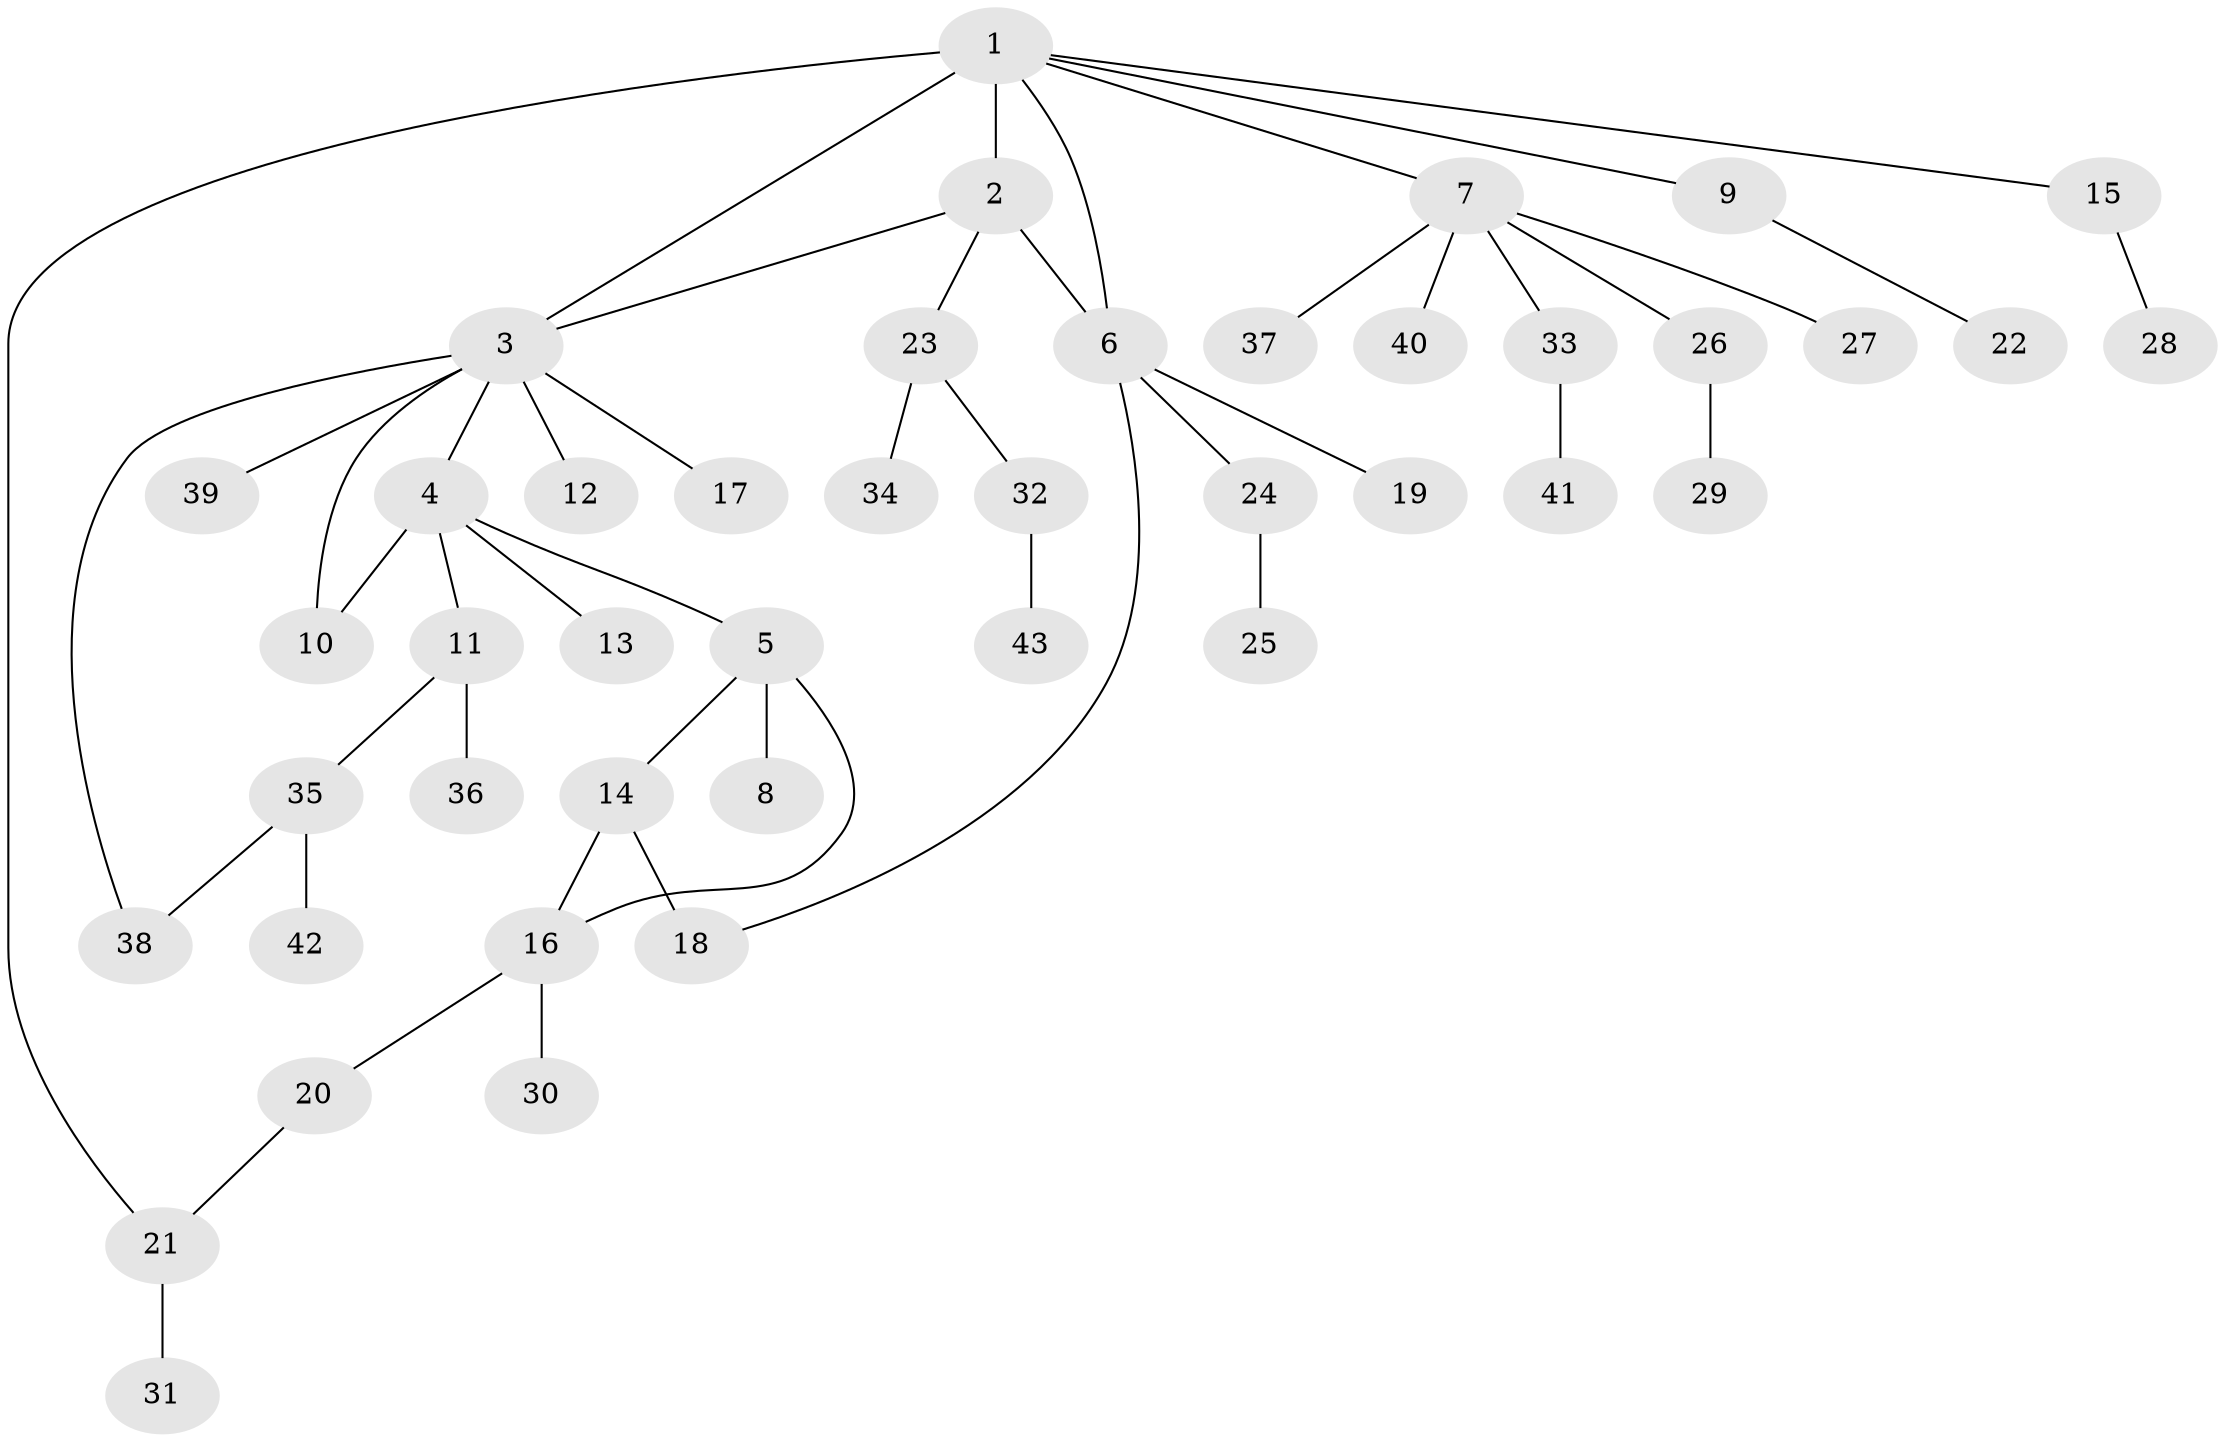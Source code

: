 // original degree distribution, {20: 0.011764705882352941, 1: 0.6470588235294118, 3: 0.09411764705882353, 9: 0.023529411764705882, 7: 0.023529411764705882, 6: 0.011764705882352941, 2: 0.12941176470588237, 4: 0.023529411764705882, 5: 0.03529411764705882}
// Generated by graph-tools (version 1.1) at 2025/35/03/09/25 02:35:31]
// undirected, 43 vertices, 49 edges
graph export_dot {
graph [start="1"]
  node [color=gray90,style=filled];
  1;
  2;
  3;
  4;
  5;
  6;
  7;
  8;
  9;
  10;
  11;
  12;
  13;
  14;
  15;
  16;
  17;
  18;
  19;
  20;
  21;
  22;
  23;
  24;
  25;
  26;
  27;
  28;
  29;
  30;
  31;
  32;
  33;
  34;
  35;
  36;
  37;
  38;
  39;
  40;
  41;
  42;
  43;
  1 -- 2 [weight=13.0];
  1 -- 3 [weight=1.0];
  1 -- 6 [weight=1.0];
  1 -- 7 [weight=1.0];
  1 -- 9 [weight=1.0];
  1 -- 15 [weight=1.0];
  1 -- 21 [weight=1.0];
  2 -- 3 [weight=1.0];
  2 -- 6 [weight=1.0];
  2 -- 23 [weight=1.0];
  3 -- 4 [weight=1.0];
  3 -- 10 [weight=1.0];
  3 -- 12 [weight=1.0];
  3 -- 17 [weight=1.0];
  3 -- 38 [weight=1.0];
  3 -- 39 [weight=1.0];
  4 -- 5 [weight=1.0];
  4 -- 10 [weight=4.0];
  4 -- 11 [weight=1.0];
  4 -- 13 [weight=1.0];
  5 -- 8 [weight=3.0];
  5 -- 14 [weight=1.0];
  5 -- 16 [weight=1.0];
  6 -- 18 [weight=1.0];
  6 -- 19 [weight=1.0];
  6 -- 24 [weight=1.0];
  7 -- 26 [weight=1.0];
  7 -- 27 [weight=1.0];
  7 -- 33 [weight=1.0];
  7 -- 37 [weight=1.0];
  7 -- 40 [weight=1.0];
  9 -- 22 [weight=1.0];
  11 -- 35 [weight=1.0];
  11 -- 36 [weight=1.0];
  14 -- 16 [weight=1.0];
  14 -- 18 [weight=2.0];
  15 -- 28 [weight=1.0];
  16 -- 20 [weight=1.0];
  16 -- 30 [weight=1.0];
  20 -- 21 [weight=1.0];
  21 -- 31 [weight=1.0];
  23 -- 32 [weight=1.0];
  23 -- 34 [weight=2.0];
  24 -- 25 [weight=1.0];
  26 -- 29 [weight=1.0];
  32 -- 43 [weight=1.0];
  33 -- 41 [weight=1.0];
  35 -- 38 [weight=1.0];
  35 -- 42 [weight=1.0];
}
